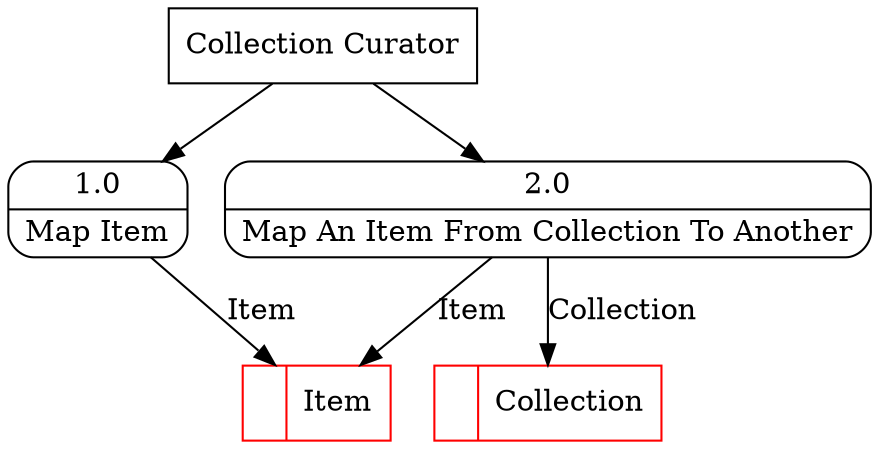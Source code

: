 digraph dfd2{ 
node[shape=record]
200 [label="<f0>  |<f1> Collection " color=red];
201 [label="<f0>  |<f1> Item " color=red];
202 [label="Collection Curator" shape=box];
203 [label="{<f0> 1.0|<f1> Map Item }" shape=Mrecord];
204 [label="{<f0> 2.0|<f1> Map An Item From Collection To Another }" shape=Mrecord];
202 -> 203
202 -> 204
203 -> 201 [label="Item"]
204 -> 200 [label="Collection"]
204 -> 201 [label="Item"]
}